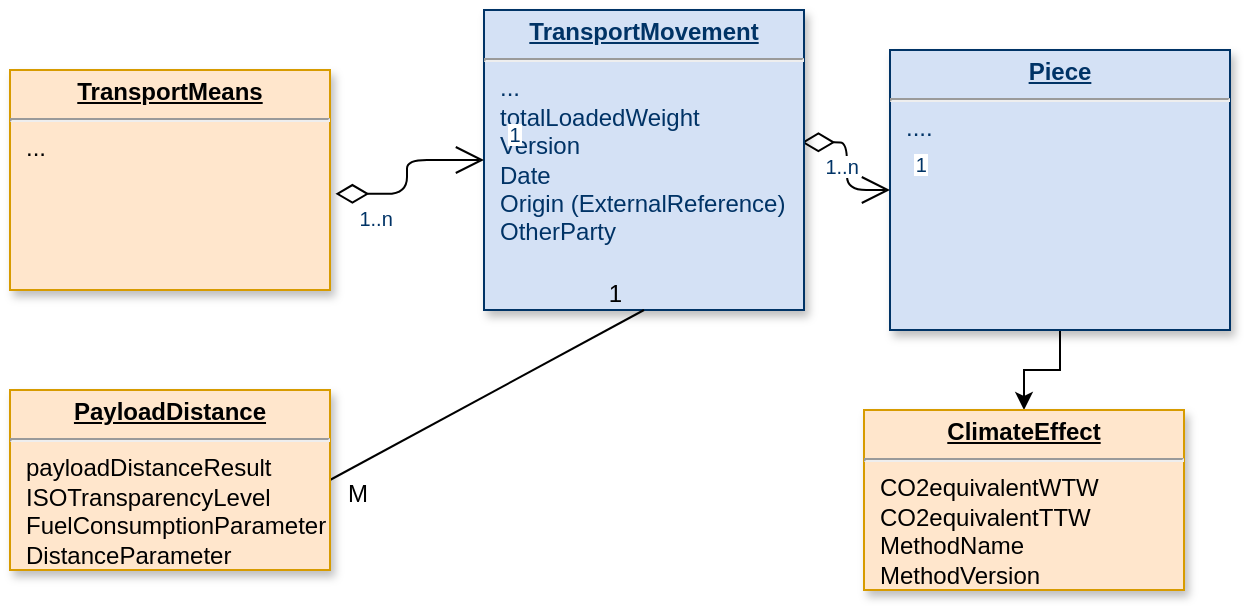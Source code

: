 <mxfile version="17.4.6" type="github">
  <diagram id="3F5zBIDhR5Rm8VuOonhM" name="Page-1">
    <mxGraphModel dx="700" dy="711" grid="1" gridSize="10" guides="1" tooltips="1" connect="1" arrows="1" fold="1" page="1" pageScale="1" pageWidth="826" pageHeight="1169" math="0" shadow="0">
      <root>
        <mxCell id="0" />
        <mxCell id="1" parent="0" />
        <mxCell id="cCnUegtr5oPg0CuNszyz-2" style="edgeStyle=orthogonalEdgeStyle;rounded=0;orthogonalLoop=1;jettySize=auto;html=1;" edge="1" parent="1" source="tgpflyRlx-gm1w5A--DA-1" target="cCnUegtr5oPg0CuNszyz-1">
          <mxGeometry relative="1" as="geometry" />
        </mxCell>
        <mxCell id="tgpflyRlx-gm1w5A--DA-1" value="&lt;p style=&quot;margin: 0px ; margin-top: 4px ; text-align: center ; text-decoration: underline&quot;&gt;&lt;strong&gt;Piece&lt;/strong&gt;&lt;/p&gt;&lt;hr&gt;&lt;p style=&quot;margin: 0px ; margin-left: 8px&quot;&gt;....&lt;/p&gt;" style="verticalAlign=top;align=left;overflow=fill;fontSize=12;fontFamily=Helvetica;html=1;strokeColor=#003366;shadow=1;fillColor=#D4E1F5;fontColor=#003366" parent="1" vertex="1">
          <mxGeometry x="663" y="110" width="170" height="140" as="geometry" />
        </mxCell>
        <mxCell id="tgpflyRlx-gm1w5A--DA-5" value="" style="endArrow=open;endSize=12;startArrow=diamondThin;startSize=14;startFill=0;edgeStyle=orthogonalEdgeStyle;exitX=0.992;exitY=0.441;exitDx=0;exitDy=0;exitPerimeter=0;" parent="1" source="tgpflyRlx-gm1w5A--DA-8" target="tgpflyRlx-gm1w5A--DA-1" edge="1">
          <mxGeometry x="893" y="360" as="geometry">
            <mxPoint x="473" y="121.6" as="sourcePoint" />
            <mxPoint x="1053" y="360" as="targetPoint" />
          </mxGeometry>
        </mxCell>
        <mxCell id="tgpflyRlx-gm1w5A--DA-6" value="1..n" style="resizable=0;align=left;verticalAlign=top;labelBackgroundColor=#ffffff;fontSize=10;strokeColor=#003366;shadow=1;fillColor=#D4E1F5;fontColor=#003366" parent="tgpflyRlx-gm1w5A--DA-5" connectable="0" vertex="1">
          <mxGeometry x="-1" relative="1" as="geometry">
            <mxPoint x="10" as="offset" />
          </mxGeometry>
        </mxCell>
        <mxCell id="tgpflyRlx-gm1w5A--DA-7" value="1" style="resizable=0;align=right;verticalAlign=top;labelBackgroundColor=#ffffff;fontSize=10;strokeColor=#003366;shadow=1;fillColor=#D4E1F5;fontColor=#003366" parent="tgpflyRlx-gm1w5A--DA-5" connectable="0" vertex="1">
          <mxGeometry x="1" relative="1" as="geometry">
            <mxPoint x="20" y="-25.0" as="offset" />
          </mxGeometry>
        </mxCell>
        <mxCell id="tgpflyRlx-gm1w5A--DA-8" value="&lt;p style=&quot;margin: 0px ; margin-top: 4px ; text-align: center ; text-decoration: underline&quot;&gt;&lt;strong&gt;TransportMovement&lt;/strong&gt;&lt;/p&gt;&lt;hr&gt;&lt;p style=&quot;margin: 0px ; margin-left: 8px&quot;&gt;...&lt;/p&gt;&lt;p style=&quot;margin: 0px ; margin-left: 8px&quot;&gt;totalLoadedWeight&lt;/p&gt;&lt;p style=&quot;margin: 0px ; margin-left: 8px&quot;&gt;Version&lt;/p&gt;&lt;p style=&quot;margin: 0px ; margin-left: 8px&quot;&gt;Date&lt;/p&gt;&lt;p style=&quot;margin: 0px ; margin-left: 8px&quot;&gt;Origin (ExternalReference)&lt;/p&gt;&lt;p style=&quot;margin: 0px ; margin-left: 8px&quot;&gt;OtherParty&lt;/p&gt;" style="verticalAlign=top;align=left;overflow=fill;fontSize=12;fontFamily=Helvetica;html=1;strokeColor=#003366;shadow=1;fillColor=#D4E1F5;fontColor=#003366" parent="1" vertex="1">
          <mxGeometry x="460.0" y="90.0" width="160" height="150" as="geometry" />
        </mxCell>
        <mxCell id="tgpflyRlx-gm1w5A--DA-9" value="&lt;p style=&quot;margin: 0px ; margin-top: 4px ; text-align: center ; text-decoration: underline&quot;&gt;&lt;strong&gt;TransportMeans&lt;/strong&gt;&lt;/p&gt;&lt;hr&gt;&lt;p style=&quot;margin: 0px ; margin-left: 8px&quot;&gt;...&lt;/p&gt;" style="verticalAlign=top;align=left;overflow=fill;fontSize=12;fontFamily=Helvetica;html=1;strokeColor=#d79b00;shadow=1;fillColor=#ffe6cc;" parent="1" vertex="1">
          <mxGeometry x="223" y="120" width="160" height="110" as="geometry" />
        </mxCell>
        <mxCell id="tgpflyRlx-gm1w5A--DA-10" value="" style="endArrow=open;endSize=12;startArrow=diamondThin;startSize=14;startFill=0;edgeStyle=orthogonalEdgeStyle;exitX=1.017;exitY=0.563;exitDx=0;exitDy=0;exitPerimeter=0;entryX=0;entryY=0.5;entryDx=0;entryDy=0;" parent="1" source="tgpflyRlx-gm1w5A--DA-9" target="tgpflyRlx-gm1w5A--DA-8" edge="1">
          <mxGeometry x="903" y="370" as="geometry">
            <mxPoint x="611.72" y="186.15" as="sourcePoint" />
            <mxPoint x="673" y="190.034" as="targetPoint" />
          </mxGeometry>
        </mxCell>
        <mxCell id="tgpflyRlx-gm1w5A--DA-11" value="1..n" style="resizable=0;align=left;verticalAlign=top;labelBackgroundColor=#ffffff;fontSize=10;strokeColor=#003366;shadow=1;fillColor=#D4E1F5;fontColor=#003366" parent="tgpflyRlx-gm1w5A--DA-10" connectable="0" vertex="1">
          <mxGeometry x="-1" relative="1" as="geometry">
            <mxPoint x="10" as="offset" />
          </mxGeometry>
        </mxCell>
        <mxCell id="tgpflyRlx-gm1w5A--DA-12" value="1" style="resizable=0;align=right;verticalAlign=top;labelBackgroundColor=#ffffff;fontSize=10;strokeColor=#003366;shadow=1;fillColor=#D4E1F5;fontColor=#003366" parent="tgpflyRlx-gm1w5A--DA-10" connectable="0" vertex="1">
          <mxGeometry x="1" relative="1" as="geometry">
            <mxPoint x="20" y="-25.0" as="offset" />
          </mxGeometry>
        </mxCell>
        <mxCell id="tgpflyRlx-gm1w5A--DA-17" value="" style="endArrow=none;html=1;rounded=0;exitX=1;exitY=0.5;exitDx=0;exitDy=0;entryX=0.5;entryY=1;entryDx=0;entryDy=0;" parent="1" target="tgpflyRlx-gm1w5A--DA-8" edge="1" source="tgpflyRlx-gm1w5A--DA-20">
          <mxGeometry relative="1" as="geometry">
            <mxPoint x="180" y="174.88" as="sourcePoint" />
            <mxPoint x="440" y="220" as="targetPoint" />
          </mxGeometry>
        </mxCell>
        <mxCell id="tgpflyRlx-gm1w5A--DA-18" value="M" style="resizable=0;html=1;align=left;verticalAlign=bottom;fillColor=#E3FFF6;" parent="tgpflyRlx-gm1w5A--DA-17" connectable="0" vertex="1">
          <mxGeometry x="-1" relative="1" as="geometry">
            <mxPoint x="7" y="15" as="offset" />
          </mxGeometry>
        </mxCell>
        <mxCell id="tgpflyRlx-gm1w5A--DA-19" value="1" style="resizable=0;html=1;align=right;verticalAlign=bottom;fillColor=#E3FFF6;" parent="tgpflyRlx-gm1w5A--DA-17" connectable="0" vertex="1">
          <mxGeometry x="1" relative="1" as="geometry">
            <mxPoint x="-10" as="offset" />
          </mxGeometry>
        </mxCell>
        <mxCell id="tgpflyRlx-gm1w5A--DA-20" value="&lt;p style=&quot;margin: 0px ; margin-top: 4px ; text-align: center ; text-decoration: underline&quot;&gt;&lt;b&gt;PayloadDistance&lt;/b&gt;&lt;/p&gt;&lt;hr&gt;&lt;p style=&quot;margin: 0px ; margin-left: 8px&quot;&gt;payloadDistanceResult&lt;/p&gt;&lt;p style=&quot;margin: 0px ; margin-left: 8px&quot;&gt;ISOTransparencyLevel&lt;/p&gt;&lt;p style=&quot;margin: 0px ; margin-left: 8px&quot;&gt;FuelConsumptionParameter&lt;/p&gt;&lt;p style=&quot;margin: 0px ; margin-left: 8px&quot;&gt;DistanceParameter&lt;/p&gt;" style="verticalAlign=top;align=left;overflow=fill;fontSize=12;fontFamily=Helvetica;html=1;strokeColor=#d79b00;shadow=1;fillColor=#ffe6cc;" parent="1" vertex="1">
          <mxGeometry x="223" y="280" width="160" height="90" as="geometry" />
        </mxCell>
        <mxCell id="cCnUegtr5oPg0CuNszyz-1" value="&lt;p style=&quot;margin: 0px ; margin-top: 4px ; text-align: center ; text-decoration: underline&quot;&gt;&lt;b&gt;ClimateEffect&lt;/b&gt;&lt;/p&gt;&lt;hr&gt;&lt;p style=&quot;margin: 0px ; margin-left: 8px&quot;&gt;&lt;span&gt;CO2equivalentWTW&lt;/span&gt;&lt;/p&gt;&lt;p style=&quot;margin: 0px ; margin-left: 8px&quot;&gt;CO2equivalentTTW&lt;span&gt;&lt;br&gt;&lt;/span&gt;&lt;/p&gt;&lt;p style=&quot;margin: 0px ; margin-left: 8px&quot;&gt;&lt;span&gt;MethodName&lt;/span&gt;&lt;br&gt;&lt;/p&gt;&lt;p style=&quot;margin: 0px ; margin-left: 8px&quot;&gt;&lt;span&gt;MethodVersion&lt;/span&gt;&lt;/p&gt;&lt;p style=&quot;margin: 0px ; margin-left: 8px&quot;&gt;MethodLink&lt;/p&gt;&lt;p style=&quot;margin: 0px ; margin-left: 8px&quot;&gt;Verification&lt;/p&gt;&lt;p style=&quot;margin: 0px ; margin-left: 8px&quot;&gt;Accreditation&lt;/p&gt;&lt;p style=&quot;margin: 0px ; margin-left: 8px&quot;&gt;TransportActivity&lt;/p&gt;&lt;p style=&quot;margin: 0px ; margin-left: 8px&quot;&gt;&lt;br&gt;&lt;/p&gt;&lt;p style=&quot;margin: 0px ; margin-left: 8px&quot;&gt;&lt;br&gt;&lt;/p&gt;" style="verticalAlign=top;align=left;overflow=fill;fontSize=12;fontFamily=Helvetica;html=1;strokeColor=#d79b00;shadow=1;fillColor=#ffe6cc;" vertex="1" parent="1">
          <mxGeometry x="650" y="290" width="160" height="90" as="geometry" />
        </mxCell>
      </root>
    </mxGraphModel>
  </diagram>
</mxfile>
